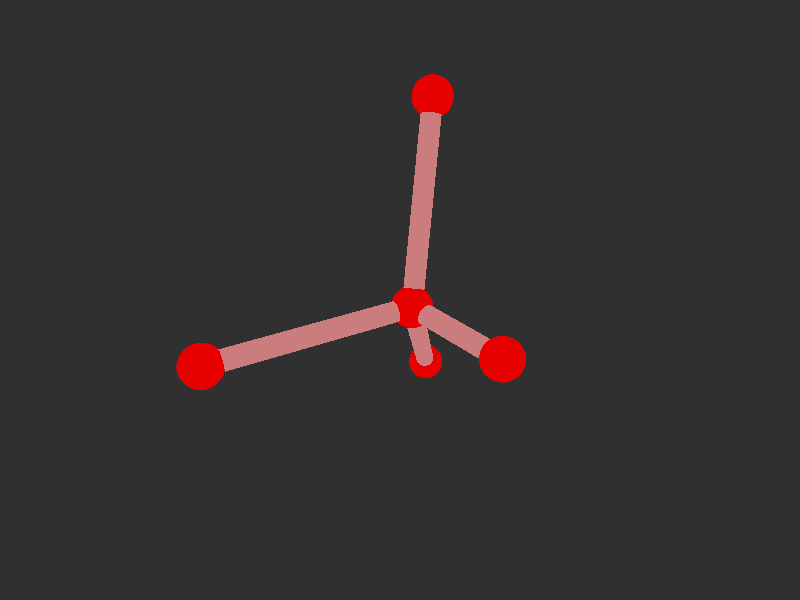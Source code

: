 #version 3.7; 
    global_settings { assumed_gamma 1.0 }
    

    camera {
    location  <20, 20, 20>
    right     x*image_width/image_height
    look_at   <0, 0, 0>
    angle 58
    }

    background { color rgb<1,1,1>*0.03 }


    light_source { <-20, 30, -25> color red 0.6 green 0.6 blue 0.6 }
    light_source { < 20, 30, -25> color red 0.6 green 0.6 blue 0.6 }
    
    #declare m = 1;
    union {

    union {
    sphere { m*<2.665934047961966e-18,-5.5513538739476106e-18,0.8123236808509348>, 1 }        
    sphere {  m*<1.458795656395078e-18,-6.2584035737657365e-18,6.234323680850955>, 1 }
    sphere {  m*<9.428090415820634,1.552136003797331e-19,-2.5210096524823995>, 1 }
    sphere {  m*<-4.714045207910317,8.16496580927726,-2.5210096524823995>, 1}
    sphere { m*<-4.714045207910317,-8.16496580927726,-2.5210096524823995>, 1 }    

        pigment { color rgb<0.8,0,0>  }
    finish { ambient 0.1 diffuse 0.7 phong 1 }
    }    
    union {
    cylinder { m*<1.458795656395078e-18,-6.2584035737657365e-18,6.234323680850955>, <2.665934047961966e-18,-5.5513538739476106e-18,0.8123236808509348>, 0.5 }
    cylinder { m*<9.428090415820634,1.552136003797331e-19,-2.5210096524823995>, <2.665934047961966e-18,-5.5513538739476106e-18,0.8123236808509348>, 0.5}
    cylinder { m*<-4.714045207910317,8.16496580927726,-2.5210096524823995>, <2.665934047961966e-18,-5.5513538739476106e-18,0.8123236808509348>, 0.5 }
    cylinder {  m*<-4.714045207910317,-8.16496580927726,-2.5210096524823995>, <2.665934047961966e-18,-5.5513538739476106e-18,0.8123236808509348>, 0.5}

    pigment { color rgb<0.6,.2,.2>  }
    finish { ambient 0.1 diffuse 0.7 phong 1 }    
    }
    
    // rotate <0, 0, 0>
    }
    #version 3.7; 
    global_settings { assumed_gamma 1.0 }
    

    camera {
    location  <20, 20, 20>
    right     x*image_width/image_height
    look_at   <0, 0, 0>
    angle 58
    }

    background { color rgb<1,1,1>*0.03 }


    light_source { <-20, 30, -25> color red 0.6 green 0.6 blue 0.6 }
    light_source { < 20, 30, -25> color red 0.6 green 0.6 blue 0.6 }
    
    #declare m = 1;
    union {

    union {
    sphere { m*<2.665934047961966e-18,-5.5513538739476106e-18,0.8123236808509348>, 1 }        
    sphere {  m*<1.458795656395078e-18,-6.2584035737657365e-18,6.234323680850955>, 1 }
    sphere {  m*<9.428090415820634,1.552136003797331e-19,-2.5210096524823995>, 1 }
    sphere {  m*<-4.714045207910317,8.16496580927726,-2.5210096524823995>, 1}
    sphere { m*<-4.714045207910317,-8.16496580927726,-2.5210096524823995>, 1 }    

        pigment { color rgb<0.8,0,0>  }
    finish { ambient 0.1 diffuse 0.7 phong 1 }
    }    
    union {
    cylinder { m*<1.458795656395078e-18,-6.2584035737657365e-18,6.234323680850955>, <2.665934047961966e-18,-5.5513538739476106e-18,0.8123236808509348>, 0.5 }
    cylinder { m*<9.428090415820634,1.552136003797331e-19,-2.5210096524823995>, <2.665934047961966e-18,-5.5513538739476106e-18,0.8123236808509348>, 0.5}
    cylinder { m*<-4.714045207910317,8.16496580927726,-2.5210096524823995>, <2.665934047961966e-18,-5.5513538739476106e-18,0.8123236808509348>, 0.5 }
    cylinder {  m*<-4.714045207910317,-8.16496580927726,-2.5210096524823995>, <2.665934047961966e-18,-5.5513538739476106e-18,0.8123236808509348>, 0.5}

    pigment { color rgb<0.6,.2,.2>  }
    finish { ambient 0.1 diffuse 0.7 phong 1 }    
    }
    
    // rotate <0, 0, 0>
    }
    